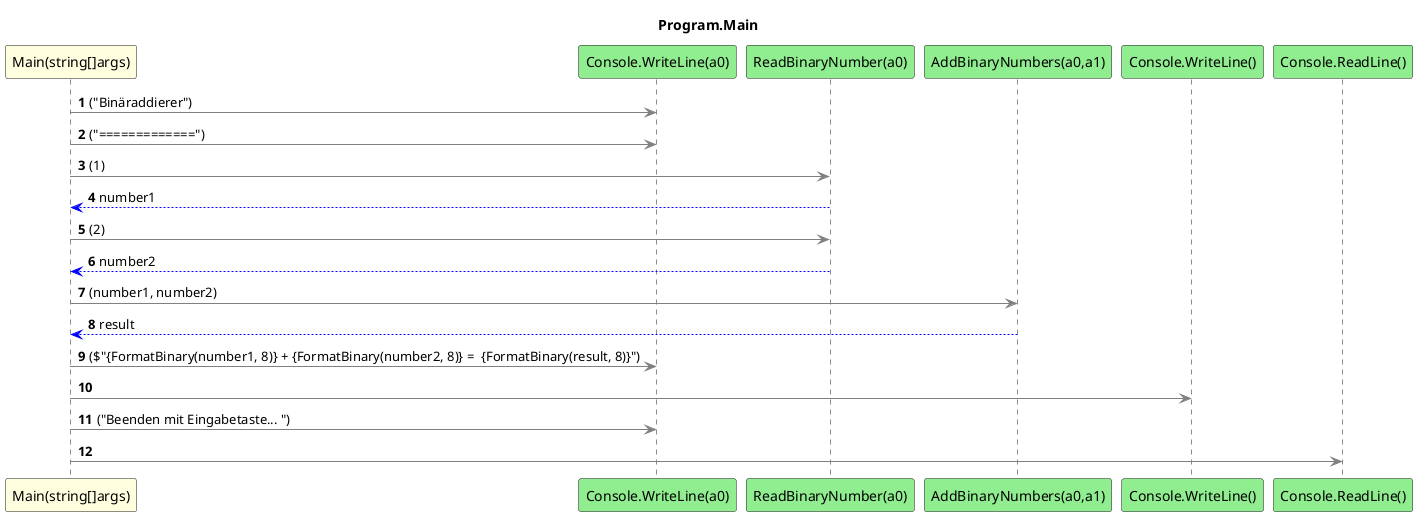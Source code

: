 @startuml Program.Main
title Program.Main
participant "Main(string[]args)" as Main_p0 #LightYellow
participant "Console.WriteLine(a0)" as Console_WriteLine_a0 #LightGreen
participant "ReadBinaryNumber(a0)" as ReadBinaryNumber_a0 #LightGreen
participant "AddBinaryNumbers(a0,a1)" as AddBinaryNumbers_a0_a1 #LightGreen
participant "Console.WriteLine()" as Console_WriteLine #LightGreen
participant "Console.ReadLine()" as Console_ReadLine #LightGreen
autonumber
Main_p0 -[#grey]> Console_WriteLine_a0 : ("Binäraddierer")
Main_p0 -[#grey]> Console_WriteLine_a0 : ("=============")
Main_p0 -[#grey]> ReadBinaryNumber_a0 : (1)
ReadBinaryNumber_a0 -[#blue]-> Main_p0 : number1
Main_p0 -[#grey]> ReadBinaryNumber_a0 : (2)
ReadBinaryNumber_a0 -[#blue]-> Main_p0 : number2
Main_p0 -[#grey]> AddBinaryNumbers_a0_a1 : (number1, number2)
AddBinaryNumbers_a0_a1 -[#blue]-> Main_p0 : result
Main_p0 -[#grey]> Console_WriteLine_a0 : ($"{FormatBinary(number1, 8)} + {FormatBinary(number2, 8)} =  {FormatBinary(result, 8)}")
Main_p0 -[#grey]> Console_WriteLine
Main_p0 -[#grey]> Console_WriteLine_a0 : ("Beenden mit Eingabetaste... ")
Main_p0 -[#grey]> Console_ReadLine
@enduml
